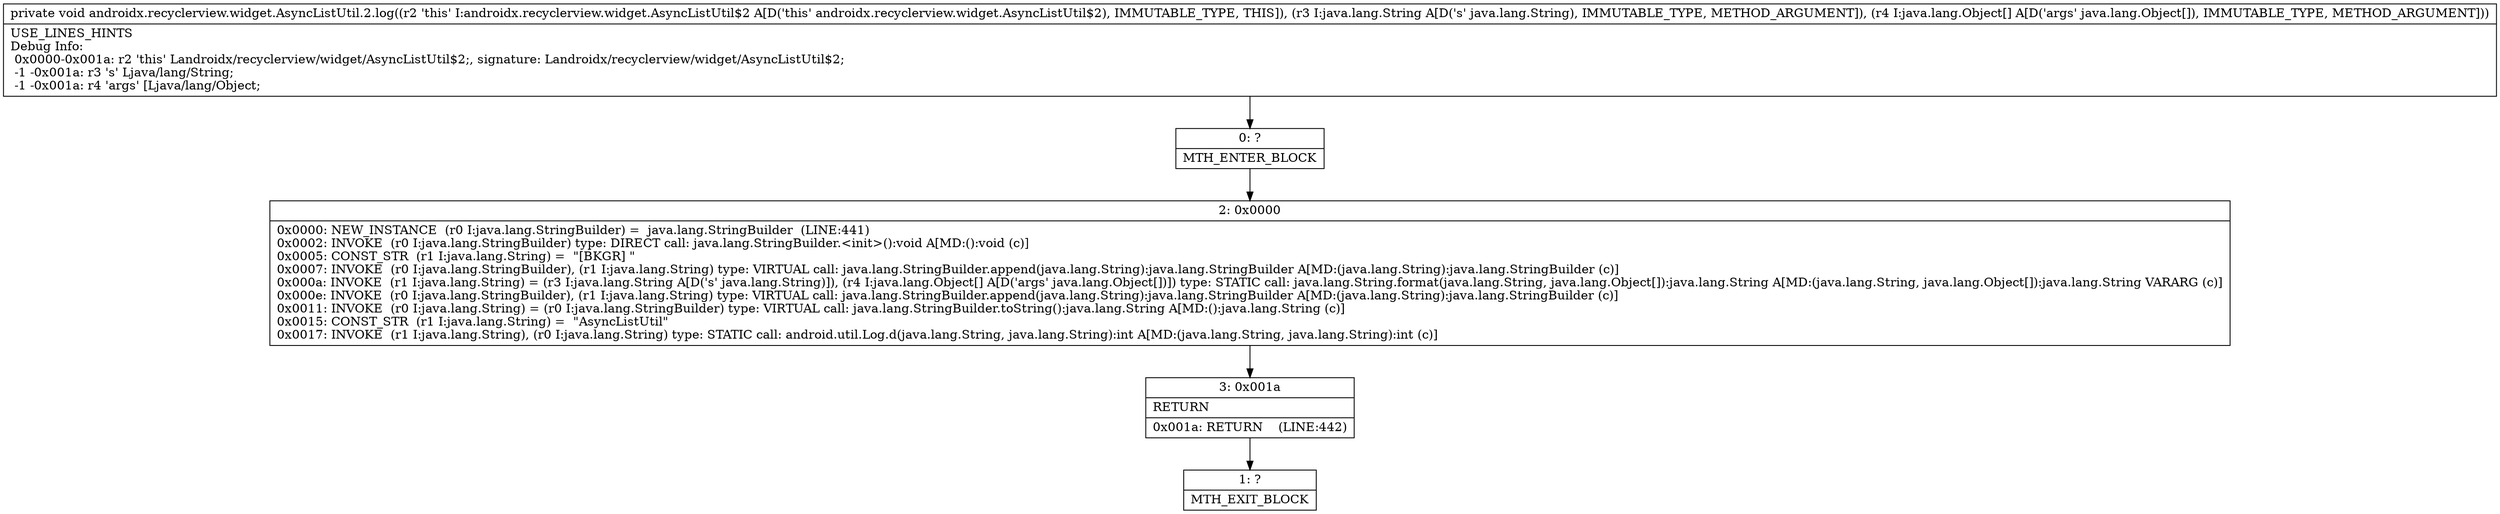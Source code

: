 digraph "CFG forandroidx.recyclerview.widget.AsyncListUtil.2.log(Ljava\/lang\/String;[Ljava\/lang\/Object;)V" {
Node_0 [shape=record,label="{0\:\ ?|MTH_ENTER_BLOCK\l}"];
Node_2 [shape=record,label="{2\:\ 0x0000|0x0000: NEW_INSTANCE  (r0 I:java.lang.StringBuilder) =  java.lang.StringBuilder  (LINE:441)\l0x0002: INVOKE  (r0 I:java.lang.StringBuilder) type: DIRECT call: java.lang.StringBuilder.\<init\>():void A[MD:():void (c)]\l0x0005: CONST_STR  (r1 I:java.lang.String) =  \"[BKGR] \" \l0x0007: INVOKE  (r0 I:java.lang.StringBuilder), (r1 I:java.lang.String) type: VIRTUAL call: java.lang.StringBuilder.append(java.lang.String):java.lang.StringBuilder A[MD:(java.lang.String):java.lang.StringBuilder (c)]\l0x000a: INVOKE  (r1 I:java.lang.String) = (r3 I:java.lang.String A[D('s' java.lang.String)]), (r4 I:java.lang.Object[] A[D('args' java.lang.Object[])]) type: STATIC call: java.lang.String.format(java.lang.String, java.lang.Object[]):java.lang.String A[MD:(java.lang.String, java.lang.Object[]):java.lang.String VARARG (c)]\l0x000e: INVOKE  (r0 I:java.lang.StringBuilder), (r1 I:java.lang.String) type: VIRTUAL call: java.lang.StringBuilder.append(java.lang.String):java.lang.StringBuilder A[MD:(java.lang.String):java.lang.StringBuilder (c)]\l0x0011: INVOKE  (r0 I:java.lang.String) = (r0 I:java.lang.StringBuilder) type: VIRTUAL call: java.lang.StringBuilder.toString():java.lang.String A[MD:():java.lang.String (c)]\l0x0015: CONST_STR  (r1 I:java.lang.String) =  \"AsyncListUtil\" \l0x0017: INVOKE  (r1 I:java.lang.String), (r0 I:java.lang.String) type: STATIC call: android.util.Log.d(java.lang.String, java.lang.String):int A[MD:(java.lang.String, java.lang.String):int (c)]\l}"];
Node_3 [shape=record,label="{3\:\ 0x001a|RETURN\l|0x001a: RETURN    (LINE:442)\l}"];
Node_1 [shape=record,label="{1\:\ ?|MTH_EXIT_BLOCK\l}"];
MethodNode[shape=record,label="{private void androidx.recyclerview.widget.AsyncListUtil.2.log((r2 'this' I:androidx.recyclerview.widget.AsyncListUtil$2 A[D('this' androidx.recyclerview.widget.AsyncListUtil$2), IMMUTABLE_TYPE, THIS]), (r3 I:java.lang.String A[D('s' java.lang.String), IMMUTABLE_TYPE, METHOD_ARGUMENT]), (r4 I:java.lang.Object[] A[D('args' java.lang.Object[]), IMMUTABLE_TYPE, METHOD_ARGUMENT]))  | USE_LINES_HINTS\lDebug Info:\l  0x0000\-0x001a: r2 'this' Landroidx\/recyclerview\/widget\/AsyncListUtil$2;, signature: Landroidx\/recyclerview\/widget\/AsyncListUtil$2;\l  \-1 \-0x001a: r3 's' Ljava\/lang\/String;\l  \-1 \-0x001a: r4 'args' [Ljava\/lang\/Object;\l}"];
MethodNode -> Node_0;Node_0 -> Node_2;
Node_2 -> Node_3;
Node_3 -> Node_1;
}

